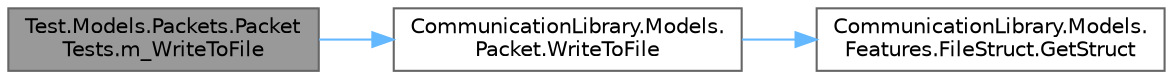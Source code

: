digraph "Test.Models.Packets.PacketTests.m_WriteToFile"
{
 // LATEX_PDF_SIZE
  bgcolor="transparent";
  edge [fontname=Helvetica,fontsize=10,labelfontname=Helvetica,labelfontsize=10];
  node [fontname=Helvetica,fontsize=10,shape=box,height=0.2,width=0.4];
  rankdir="LR";
  Node1 [label="Test.Models.Packets.Packet\lTests.m_WriteToFile",height=0.2,width=0.4,color="gray40", fillcolor="grey60", style="filled", fontcolor="black",tooltip=" "];
  Node1 -> Node2 [color="steelblue1",style="solid"];
  Node2 [label="CommunicationLibrary.Models.\lPacket.WriteToFile",height=0.2,width=0.4,color="grey40", fillcolor="white", style="filled",URL="$class_communication_library_1_1_models_1_1_packet.html#aed5b816fa63b0e8dd0d3fa953cf4d584",tooltip="Writes the packet bytes to a file in the specified directory and returns the full file path."];
  Node2 -> Node3 [color="steelblue1",style="solid"];
  Node3 [label="CommunicationLibrary.Models.\lFeatures.FileStruct.GetStruct",height=0.2,width=0.4,color="grey40", fillcolor="white", style="filled",URL="$struct_communication_library_1_1_models_1_1_features_1_1_file_struct.html#ad0e0421d10f56c7306bbdc7c74df2352",tooltip=" "];
}
